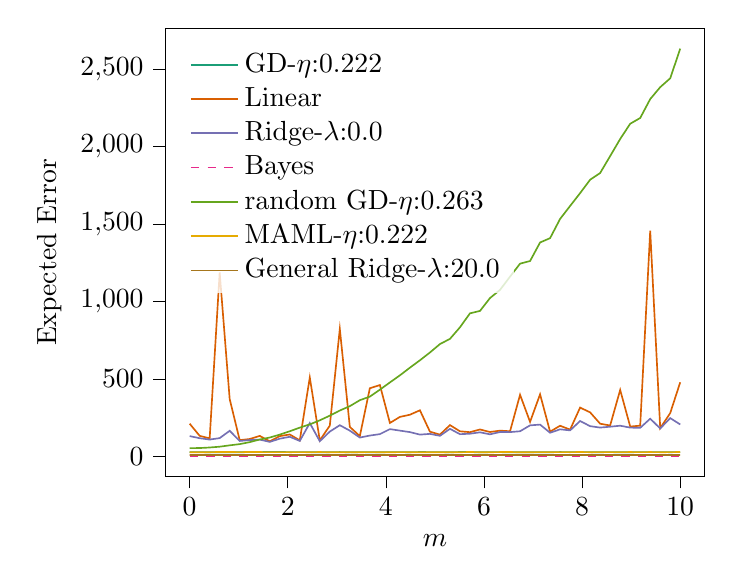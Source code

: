 % This file was created with tikzplotlib v0.10.1.
\begin{tikzpicture}

\definecolor{chocolate217952}{RGB}{217,95,2}
\definecolor{darkcyan27158119}{RGB}{27,158,119}
\definecolor{darkgoldenrod16611829}{RGB}{166,118,29}
\definecolor{darkgray176}{RGB}{176,176,176}
\definecolor{deeppink23141138}{RGB}{231,41,138}
\definecolor{lightslategray117112179}{RGB}{117,112,179}
\definecolor{olivedrab10216630}{RGB}{102,166,30}
\definecolor{orange2301712}{RGB}{230,171,2}

\begin{axis}[
legend cell align={left},
legend style={
  fill opacity=0.8,
  draw opacity=1,
  text opacity=1,
  at={(0.03,0.97)},
  anchor=north west,
  draw=none
},
tick align=outside,
tick pos=left,
x grid style={darkgray176},
xlabel={\(\displaystyle m\)},
xmin=-0.5, xmax=10.5,
xtick style={color=black},
y grid style={darkgray176},
ylabel={Expected Error},
ymin=-130.559, ymax=2763.737,
ytick style={color=black}
]
\addplot [semithick, darkcyan27158119]
table {%
0 27.278
0.204 27.372
0.408 26.211
0.612 26.635
0.816 26.017
1.02 26.655
1.224 26.989
1.429 27.108
1.633 28.045
1.837 27.755
2.041 27.145
2.245 26.974
2.449 26.921
2.653 26.208
2.857 26.836
3.061 27.43
3.265 26.13
3.469 26.992
3.673 26.642
3.878 26.241
4.082 27.312
4.286 26.947
4.49 26.695
4.694 27.542
4.898 27.29
5.102 27.255
5.306 26.252
5.51 27.659
5.714 27.33
5.918 25.994
6.122 27.002
6.327 26.897
6.531 26.452
6.735 26.326
6.939 25.838
7.143 26.419
7.347 26.419
7.551 27.467
7.755 26.919
7.959 27.242
8.163 26.832
8.367 26.604
8.571 27.165
8.776 26.072
8.98 26.472
9.184 27.373
9.388 27.172
9.592 27.168
9.796 26.725
10 27.105
};
\addlegendentry{GD-$\eta$:0.222}
\addplot [semithick, chocolate217952]
table {%
0 210.711
0.204 132.248
0.408 115.765
0.612 1186.902
0.816 369.86
1.02 104.54
1.224 111.73
1.429 131.837
1.633 96.761
1.837 130.485
2.041 141.084
2.245 103.24
2.449 508.915
2.653 102.814
2.857 198.444
3.061 822.623
3.265 189.865
3.469 130.5
3.673 439.436
3.878 460.016
4.082 215.469
4.286 254.424
4.49 268.644
4.694 297.152
4.898 159.115
5.102 140.132
5.306 201.557
5.51 161.615
5.714 155.932
5.918 173.376
6.122 157.093
6.327 165.768
6.531 161.806
6.735 397.252
6.939 222.358
7.143 400.351
7.347 159.347
7.551 197.449
7.755 172.338
7.959 314.601
8.163 283.877
8.367 210.562
8.571 198.907
8.776 428.41
8.98 192.304
9.184 197.876
9.388 1456.118
9.592 182.318
9.796 279.492
10 478.139
};
\addlegendentry{Linear}
\addplot [semithick, lightslategray117112179]
table {%
0 130.557
0.204 116.973
0.408 108.151
0.612 117.631
0.816 164.745
1.02 99.242
1.224 105.058
1.429 108.065
1.633 93.229
1.837 113.835
2.041 126.101
2.245 99.351
2.449 214.815
2.653 97.412
2.857 159.798
3.061 200.87
3.265 165.815
3.469 120.982
3.673 134.168
3.878 143.349
4.082 175.649
4.286 165.933
4.49 156.291
4.694 140.186
4.898 144.902
5.102 132.316
5.306 177.509
5.51 142.956
5.714 145.966
5.918 154.978
6.122 142.105
6.327 156.833
6.531 156.43
6.735 161.85
6.939 199.898
7.143 204.795
7.347 152.157
7.551 174.31
7.755 167.46
7.959 227.982
8.163 194.674
8.367 185.612
8.571 191.184
8.776 197.667
8.98 185.307
9.184 184.112
9.388 242.86
9.592 179.822
9.796 246.676
10 205.64
};
\addlegendentry{Ridge-$\lambda$:0.0}
\addplot [semithick, deeppink23141138, dashed]
table {%
0 1.0
0.204 1.0
0.408 1.0
0.612 1.0
0.816 1.0
1.02 1.0
1.224 1.0
1.429 1.0
1.633 1.0
1.837 1.0
2.041 1.0
2.245 1.0
2.449 1.0
2.653 1.0
2.857 1.0
3.061 1.0
3.265 1.0
3.469 1.0
3.673 1.0
3.878 1.0
4.082 1.0
4.286 1.0
4.49 1.0
4.694 1.0
4.898 1.0
5.102 1.0
5.306 1.0
5.51 1.0
5.714 1.0
5.918 1.0
6.122 1.0
6.327 1.0
6.531 1.0
6.735 1.0
6.939 1.0
7.143 1.0
7.347 1.0
7.551 1.0
7.755 1.0
7.959 1.0
8.163 1.0
8.367 1.0
8.571 1.0
8.776 1.0
8.98 1.0
9.184 1.0
9.388 1.0
9.592 1.0
9.796 1.0
10 1.0
};
\addlegendentry{Bayes}
\addplot [semithick, olivedrab10216630]
table {%
0 52.795
0.204 53.437
0.408 56.982
0.612 62.241
0.816 70.878
1.02 78.824
1.224 91.648
1.429 108.571
1.633 121.46
1.837 140.153
2.041 161.877
2.245 185.332
2.449 206.242
2.653 232.424
2.857 262.63
3.061 295.713
3.265 323.799
3.469 362.394
3.673 385.413
3.878 430.395
4.082 477.027
4.286 522.837
4.49 572.356
4.694 620.03
4.898 670.348
5.102 724.686
5.306 758.189
5.51 832.908
5.714 923.147
5.918 938.641
6.122 1021.735
6.327 1074.575
6.531 1160.124
6.735 1243.833
6.939 1260.902
7.143 1380.541
7.347 1408.519
7.551 1532.626
7.755 1616.243
7.959 1699.008
8.163 1785.537
8.367 1828.941
8.571 1937.979
8.776 2048.705
8.98 2147.022
9.184 2184.215
9.388 2306.287
9.592 2383.299
9.796 2440.513
10 2632.178
};
\addlegendentry{random GD-$\eta$:0.263}
\addplot [semithick, orange2301712]
table {%
0 26.62
0.204 26.496
0.408 26.629
0.612 28.078
0.816 27.697
1.02 27.168
1.224 27.776
1.429 27.444
1.633 27.165
1.837 27.29
2.041 26.764
2.245 27.006
2.449 26.677
2.653 27.612
2.857 26.31
3.061 26.381
3.265 26.84
3.469 26.598
3.673 27.109
3.878 26.58
4.082 26.24
4.286 27.188
4.49 26.643
4.694 25.977
4.898 26.807
5.102 26.494
5.306 26.85
5.51 26.418
5.714 27.996
5.918 26.49
6.122 26.368
6.327 27.485
6.531 27.842
6.735 26.028
6.939 26.521
7.143 27.29
7.347 27.283
7.551 27.282
7.755 26.752
7.959 27.849
8.163 26.563
8.367 27.39
8.571 27.229
8.776 26.887
8.98 27.529
9.184 26.825
9.388 27.515
9.592 26.761
9.796 26.853
10 27.92
};
\addlegendentry{MAML-$\eta$:0.222}
\addplot [semithick, darkgoldenrod16611829]
table {%
0 8.176
0.204 8.221
0.408 8.365
0.612 8.171
0.816 8.366
1.02 8.035
1.224 8.349
1.429 8.26
1.633 8.366
1.837 8.203
2.041 8.187
2.245 8.188
2.449 8.261
2.653 8.225
2.857 8.354
3.061 8.405
3.265 8.234
3.469 8.257
3.673 8.202
3.878 8.229
4.082 8.216
4.286 8.341
4.49 8.347
4.694 8.157
4.898 8.257
5.102 8.321
5.306 8.324
5.51 8.168
5.714 8.331
5.918 8.072
6.122 8.269
6.327 8.236
6.531 8.252
6.735 8.077
6.939 8.205
7.143 8.178
7.347 8.199
7.551 8.032
7.755 8.179
7.959 8.172
8.163 8.148
8.367 8.134
8.571 8.185
8.776 8.235
8.98 8.313
9.184 8.28
9.388 8.197
9.592 8.4
9.796 8.167
10 8.465
};
\addlegendentry{General Ridge-$\lambda$:20.0}
\end{axis}

\end{tikzpicture}
